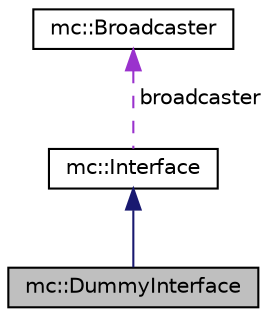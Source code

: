 digraph "mc::DummyInterface"
{
  edge [fontname="Helvetica",fontsize="10",labelfontname="Helvetica",labelfontsize="10"];
  node [fontname="Helvetica",fontsize="10",shape=record];
  Node1 [label="mc::DummyInterface",height=0.2,width=0.4,color="black", fillcolor="grey75", style="filled", fontcolor="black"];
  Node2 -> Node1 [dir="back",color="midnightblue",fontsize="10",style="solid",fontname="Helvetica"];
  Node2 [label="mc::Interface",height=0.2,width=0.4,color="black", fillcolor="white", style="filled",URL="$classmc_1_1Interface.html"];
  Node3 -> Node2 [dir="back",color="darkorchid3",fontsize="10",style="dashed",label=" broadcaster" ,fontname="Helvetica"];
  Node3 [label="mc::Broadcaster",height=0.2,width=0.4,color="black", fillcolor="white", style="filled",URL="$classmc_1_1Broadcaster.html"];
}
